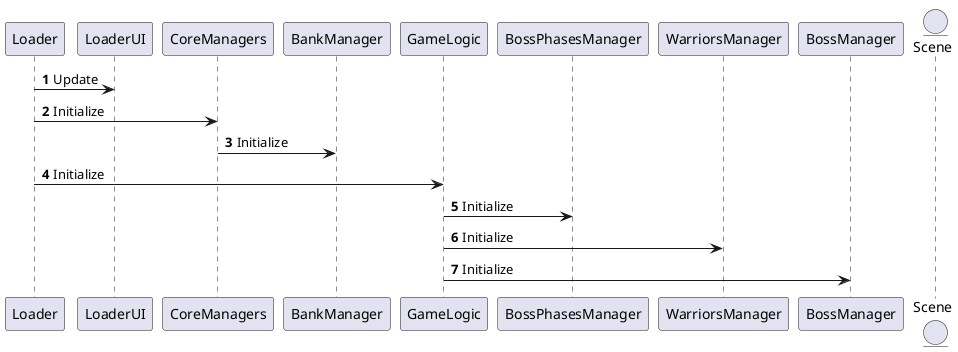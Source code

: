﻿@startuml
'https://plantuml.com/sequence-diagram

autonumber

participant Loader
participant LoaderUI
participant CoreManagers
participant BankManager

participant GameLogic
participant BossPhasesManager
participant WarriorsManager
participant BossManager

entity Scene

Loader -> LoaderUI: Update
Loader -> CoreManagers: Initialize
CoreManagers -> BankManager: Initialize

Loader -> GameLogic: Initialize
GameLogic -> BossPhasesManager: Initialize
GameLogic -> WarriorsManager: Initialize
GameLogic -> BossManager: Initialize


@enduml